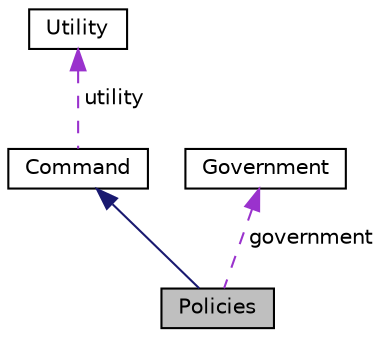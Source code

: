 digraph "Policies"
{
 // LATEX_PDF_SIZE
  edge [fontname="Helvetica",fontsize="10",labelfontname="Helvetica",labelfontsize="10"];
  node [fontname="Helvetica",fontsize="10",shape=record];
  Node1 [label="Policies",height=0.2,width=0.4,color="black", fillcolor="grey75", style="filled", fontcolor="black",tooltip="Abstract base class for policy commands."];
  Node2 -> Node1 [dir="back",color="midnightblue",fontsize="10",style="solid",fontname="Helvetica"];
  Node2 [label="Command",height=0.2,width=0.4,color="black", fillcolor="white", style="filled",URL="$classCommand.html",tooltip=" "];
  Node3 -> Node2 [dir="back",color="darkorchid3",fontsize="10",style="dashed",label=" utility" ,fontname="Helvetica"];
  Node3 [label="Utility",height=0.2,width=0.4,color="black", fillcolor="white", style="filled",URL="$classUtility.html",tooltip=" "];
  Node4 -> Node1 [dir="back",color="darkorchid3",fontsize="10",style="dashed",label=" government" ,fontname="Helvetica"];
  Node4 [label="Government",height=0.2,width=0.4,color="black", fillcolor="white", style="filled",URL="$classGovernment.html",tooltip="Base class for government sectors implementing Observer pattern for citizen notifications."];
}
